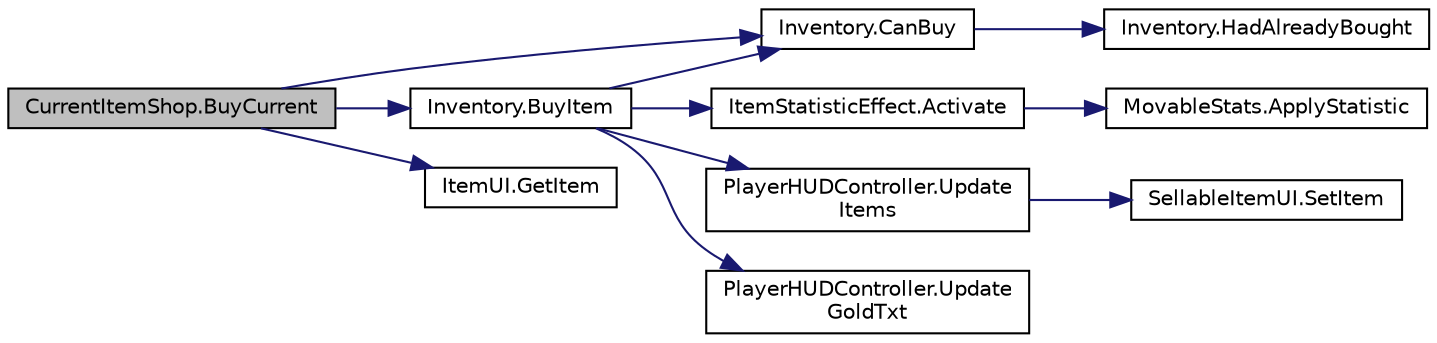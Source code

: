 digraph "CurrentItemShop.BuyCurrent"
{
 // INTERACTIVE_SVG=YES
 // LATEX_PDF_SIZE
  bgcolor="transparent";
  edge [fontname="Helvetica",fontsize="10",labelfontname="Helvetica",labelfontsize="10"];
  node [fontname="Helvetica",fontsize="10",shape=record];
  rankdir="LR";
  Node1 [label="CurrentItemShop.BuyCurrent",height=0.2,width=0.4,color="black", fillcolor="grey75", style="filled", fontcolor="black",tooltip=" "];
  Node1 -> Node2 [color="midnightblue",fontsize="10",style="solid",fontname="Helvetica"];
  Node2 [label="Inventory.BuyItem",height=0.2,width=0.4,color="black",URL="$class_inventory.html#a22aa6615c02eff40c88a48c96905e962",tooltip=" "];
  Node2 -> Node3 [color="midnightblue",fontsize="10",style="solid",fontname="Helvetica"];
  Node3 [label="ItemStatisticEffect.Activate",height=0.2,width=0.4,color="black",URL="$class_item_statistic_effect.html#abbdbb3e54a3aeeb784c5aadaec695753",tooltip=" "];
  Node3 -> Node4 [color="midnightblue",fontsize="10",style="solid",fontname="Helvetica"];
  Node4 [label="MovableStats.ApplyStatistic",height=0.2,width=0.4,color="black",URL="$class_movable_stats.html#acf1dcd4dda6a7737fd53e33c84d2f6e7",tooltip=" "];
  Node2 -> Node5 [color="midnightblue",fontsize="10",style="solid",fontname="Helvetica"];
  Node5 [label="Inventory.CanBuy",height=0.2,width=0.4,color="black",URL="$class_inventory.html#a4eba5ec568d6e06c754b71057888fcdd",tooltip=" "];
  Node5 -> Node6 [color="midnightblue",fontsize="10",style="solid",fontname="Helvetica"];
  Node6 [label="Inventory.HadAlreadyBought",height=0.2,width=0.4,color="black",URL="$class_inventory.html#a78bab4c24d6da82bdef1a27f5c33934e",tooltip=" "];
  Node2 -> Node7 [color="midnightblue",fontsize="10",style="solid",fontname="Helvetica"];
  Node7 [label="PlayerHUDController.Update\lGoldTxt",height=0.2,width=0.4,color="black",URL="$class_player_h_u_d_controller.html#aeef77dcdfaf1c9b719e4350c17c88fa5",tooltip=" "];
  Node2 -> Node8 [color="midnightblue",fontsize="10",style="solid",fontname="Helvetica"];
  Node8 [label="PlayerHUDController.Update\lItems",height=0.2,width=0.4,color="black",URL="$class_player_h_u_d_controller.html#ac39302aee1420d6afbc3a73805929143",tooltip=" "];
  Node8 -> Node9 [color="midnightblue",fontsize="10",style="solid",fontname="Helvetica"];
  Node9 [label="SellableItemUI.SetItem",height=0.2,width=0.4,color="black",URL="$class_sellable_item_u_i.html#a6af430a8024bce99b71d8e5867e1c496",tooltip=" "];
  Node1 -> Node5 [color="midnightblue",fontsize="10",style="solid",fontname="Helvetica"];
  Node1 -> Node10 [color="midnightblue",fontsize="10",style="solid",fontname="Helvetica"];
  Node10 [label="ItemUI.GetItem",height=0.2,width=0.4,color="black",URL="$class_item_u_i.html#a3621f37c3d29275407a00265d7823825",tooltip=" "];
}
